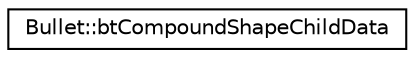 digraph "Graphical Class Hierarchy"
{
  edge [fontname="Helvetica",fontsize="10",labelfontname="Helvetica",labelfontsize="10"];
  node [fontname="Helvetica",fontsize="10",shape=record];
  rankdir="LR";
  Node1 [label="Bullet::btCompoundShapeChildData",height=0.2,width=0.4,color="black", fillcolor="white", style="filled",URL="$class_bullet_1_1bt_compound_shape_child_data.html"];
}
